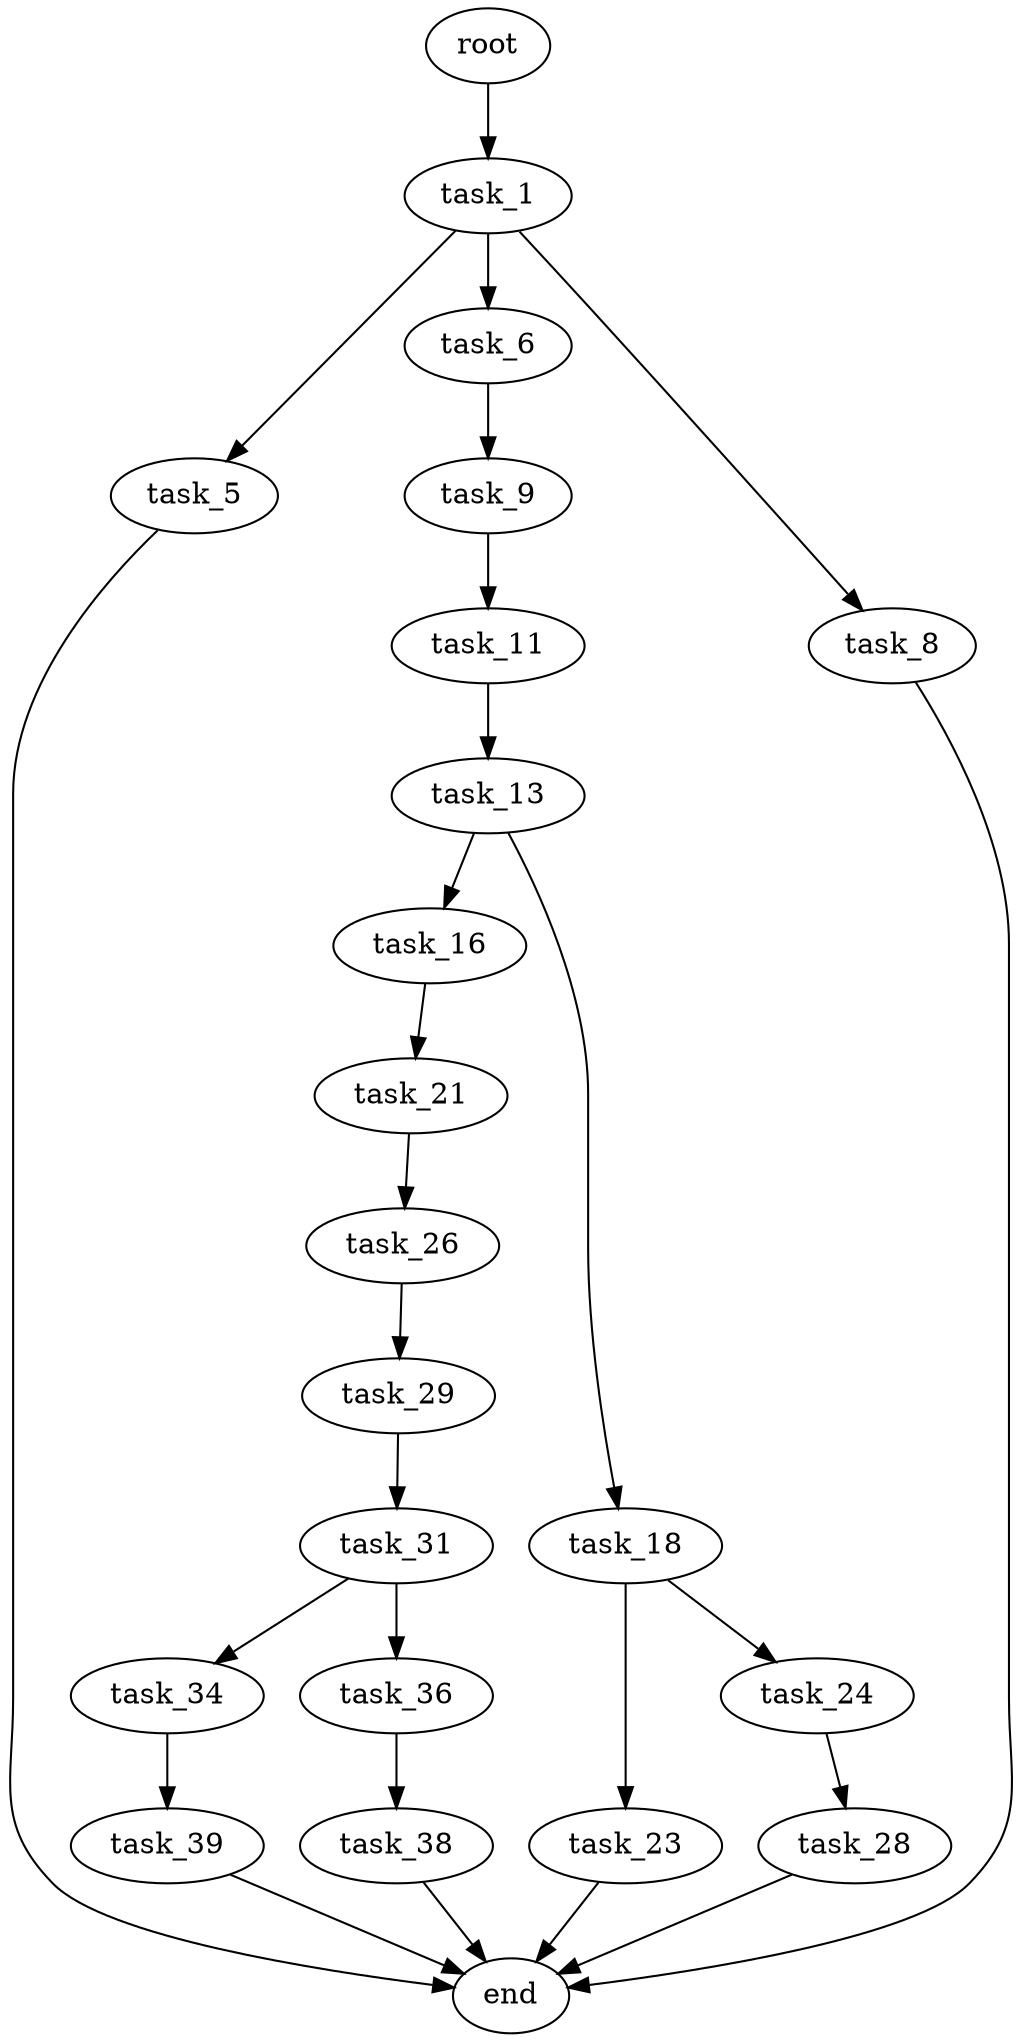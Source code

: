 digraph G {
  root [size="0.000000"];
  task_1 [size="1073741824000.000000"];
  task_5 [size="134217728000.000000"];
  task_6 [size="127964738795.000000"];
  task_8 [size="9203816333.000000"];
  task_9 [size="407550346360.000000"];
  task_11 [size="231928233984.000000"];
  task_13 [size="7797946261.000000"];
  task_16 [size="1073741824000.000000"];
  task_18 [size="549755813888.000000"];
  task_21 [size="17428066912.000000"];
  task_23 [size="170910861090.000000"];
  task_24 [size="1073741824000.000000"];
  task_26 [size="83569756025.000000"];
  task_28 [size="84193251782.000000"];
  task_29 [size="32641920092.000000"];
  task_31 [size="6050120557.000000"];
  task_34 [size="427656274470.000000"];
  task_36 [size="8589934592.000000"];
  task_38 [size="4528478269.000000"];
  task_39 [size="28991029248.000000"];
  end [size="0.000000"];

  root -> task_1 [size="1.000000"];
  task_1 -> task_5 [size="838860800.000000"];
  task_1 -> task_6 [size="838860800.000000"];
  task_1 -> task_8 [size="838860800.000000"];
  task_5 -> end [size="1.000000"];
  task_6 -> task_9 [size="134217728.000000"];
  task_8 -> end [size="1.000000"];
  task_9 -> task_11 [size="536870912.000000"];
  task_11 -> task_13 [size="301989888.000000"];
  task_13 -> task_16 [size="134217728.000000"];
  task_13 -> task_18 [size="134217728.000000"];
  task_16 -> task_21 [size="838860800.000000"];
  task_18 -> task_23 [size="536870912.000000"];
  task_18 -> task_24 [size="536870912.000000"];
  task_21 -> task_26 [size="301989888.000000"];
  task_23 -> end [size="1.000000"];
  task_24 -> task_28 [size="838860800.000000"];
  task_26 -> task_29 [size="75497472.000000"];
  task_28 -> end [size="1.000000"];
  task_29 -> task_31 [size="75497472.000000"];
  task_31 -> task_34 [size="411041792.000000"];
  task_31 -> task_36 [size="411041792.000000"];
  task_34 -> task_39 [size="536870912.000000"];
  task_36 -> task_38 [size="33554432.000000"];
  task_38 -> end [size="1.000000"];
  task_39 -> end [size="1.000000"];
}

